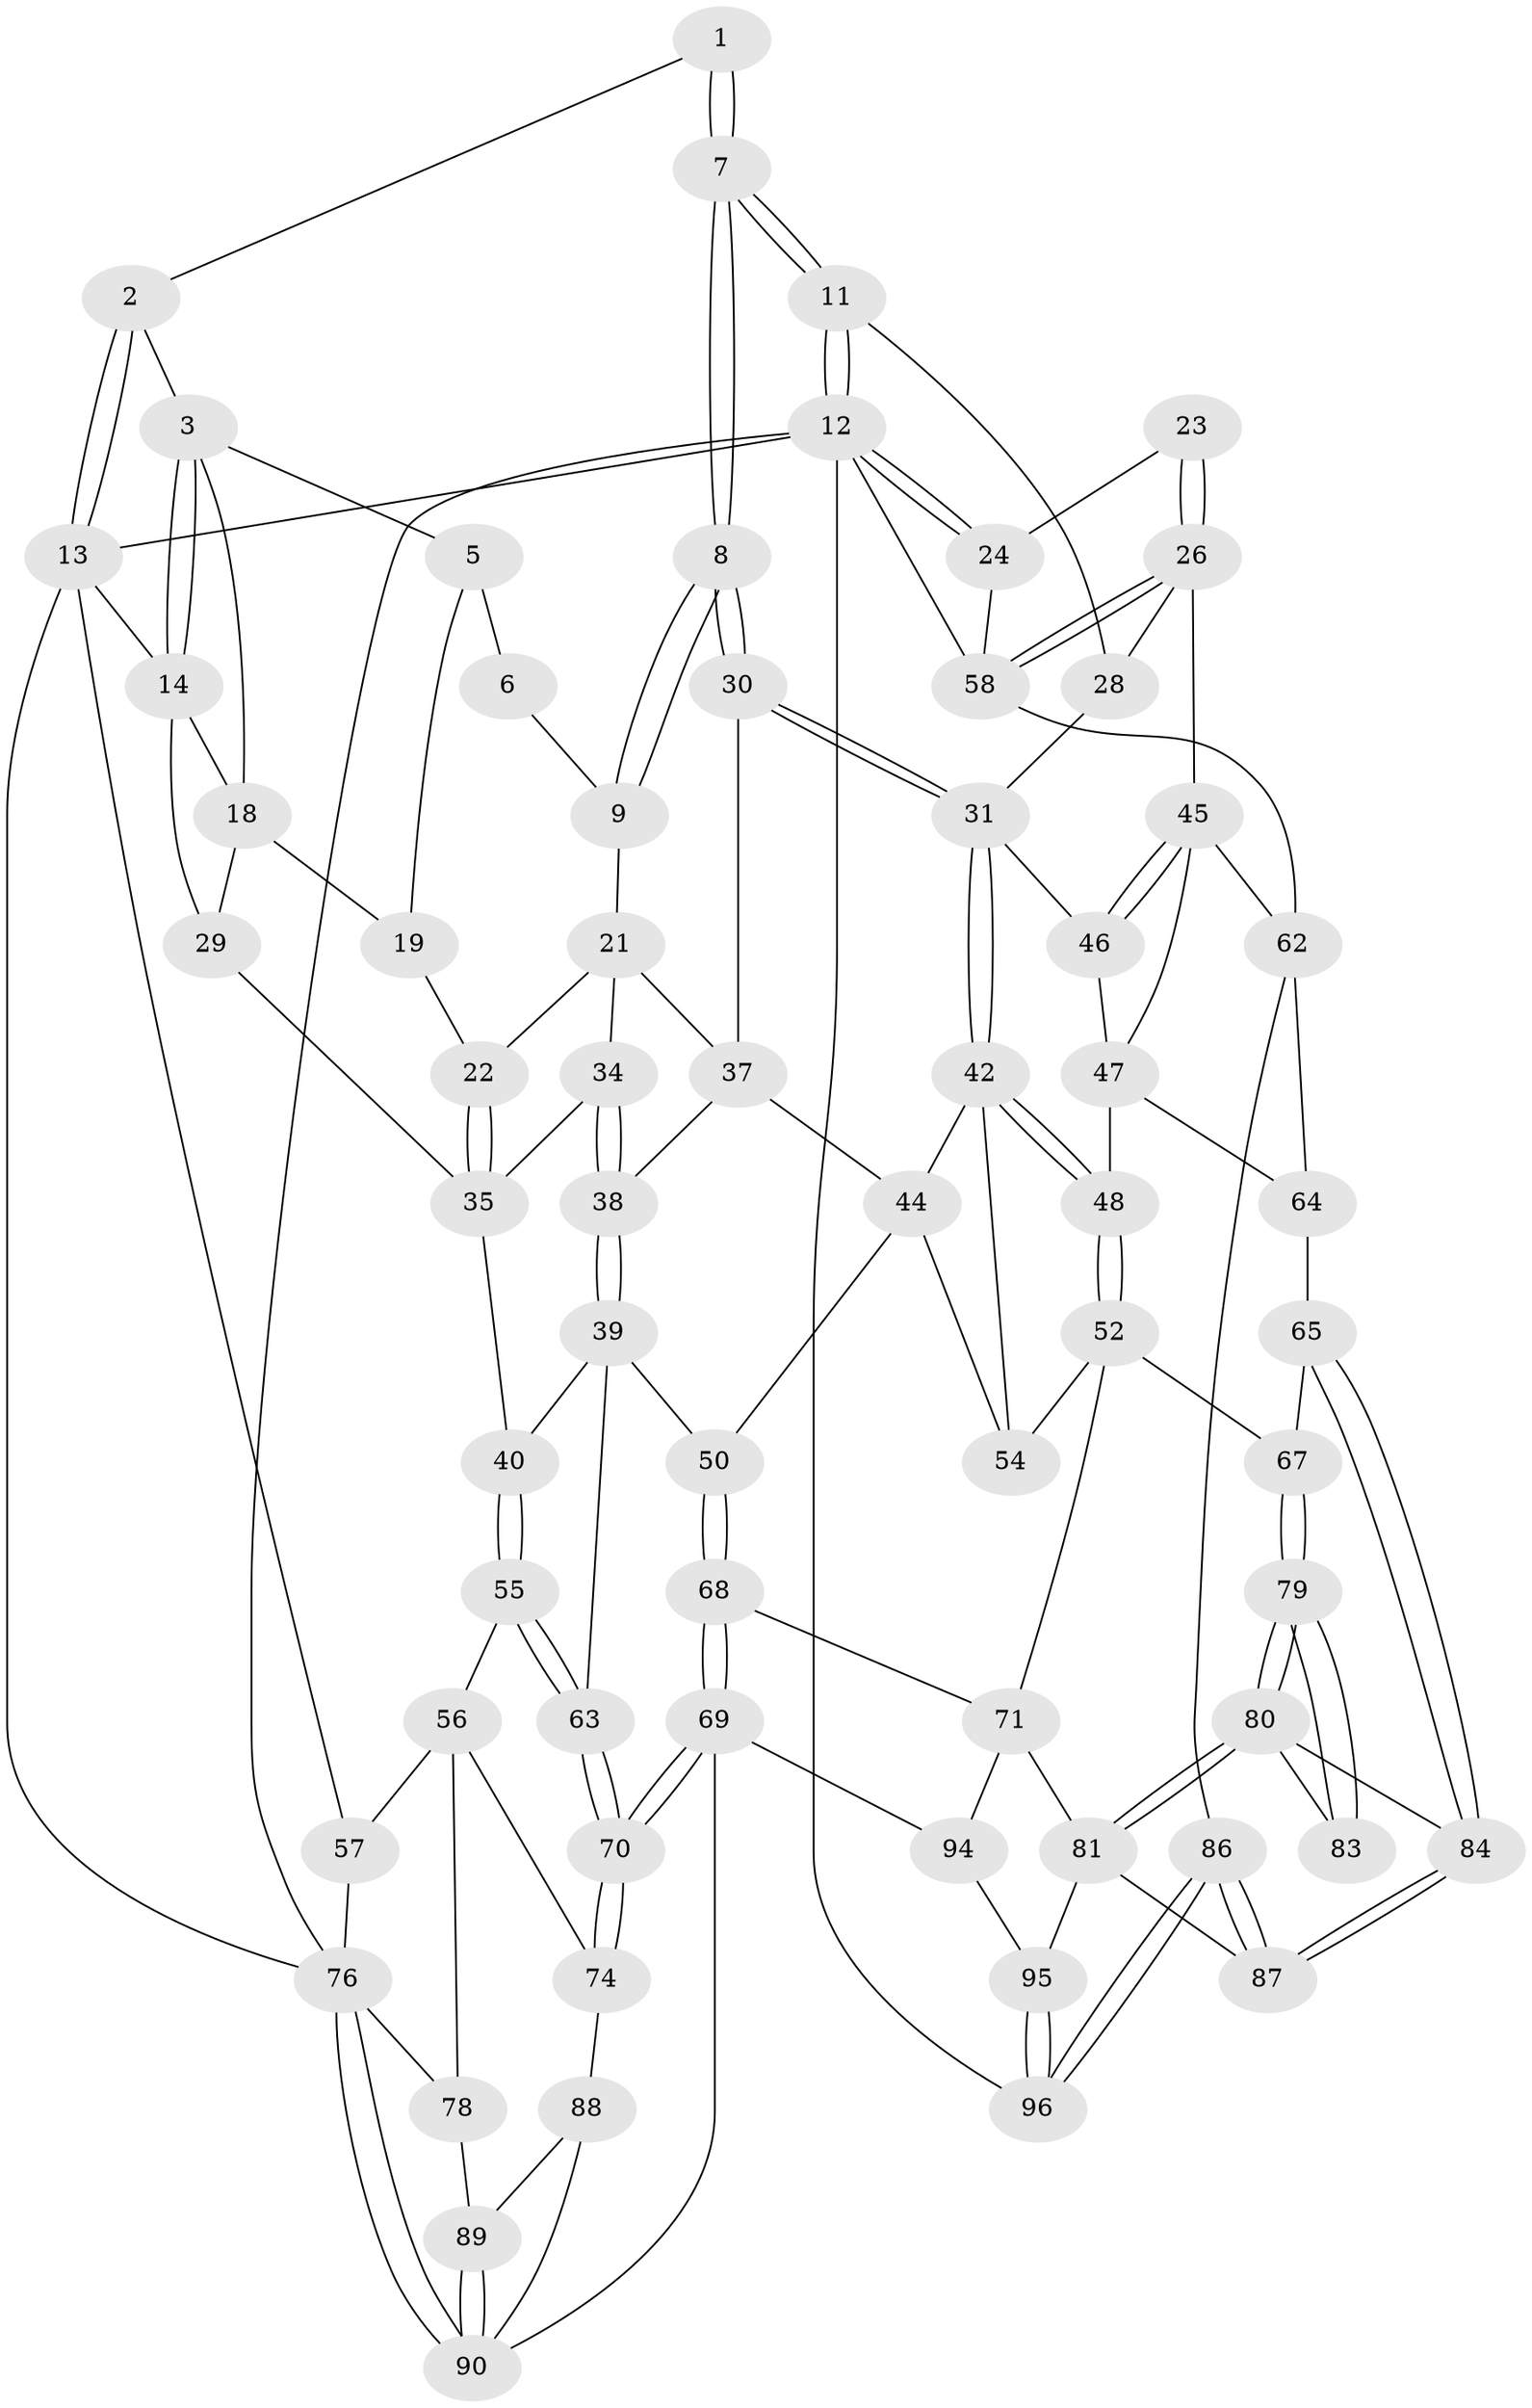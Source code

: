 // Generated by graph-tools (version 1.1) at 2025/52/02/27/25 19:52:43]
// undirected, 67 vertices, 150 edges
graph export_dot {
graph [start="1"]
  node [color=gray90,style=filled];
  1 [pos="+0.37301228106974144+0"];
  2 [pos="+0+0"];
  3 [pos="+0.14208905190406085+0.04252124379848791",super="+4"];
  5 [pos="+0.2687329012618727+0.08255683810283224",super="+17"];
  6 [pos="+0.36750156110462373+0",super="+10"];
  7 [pos="+0.6656296861680104+0"];
  8 [pos="+0.6217928734780036+0.16386474248925204"];
  9 [pos="+0.6086986852185156+0.16755024489704326"];
  11 [pos="+1+0",super="+25"];
  12 [pos="+1+0",super="+73"];
  13 [pos="+0+0",super="+16"];
  14 [pos="+0.06645030072725205+0.21429461853441487",super="+15"];
  18 [pos="+0.23050216312088567+0.11467935781743911",super="+20"];
  19 [pos="+0.2736304893570937+0.28265960885368874"];
  21 [pos="+0.41916574980377796+0.28934124603458355",super="+33"];
  22 [pos="+0.3616090907977228+0.29746355089389737"];
  23 [pos="+0.949306322388227+0.21716729322874662"];
  24 [pos="+1+0.3138316692504278"];
  26 [pos="+1+0.4439187345302898",super="+27"];
  28 [pos="+0.7564028893676046+0.30460703856941157"];
  29 [pos="+0.11894536569675114+0.3761212950930737"];
  30 [pos="+0.6812450117017878+0.25497290179378107"];
  31 [pos="+0.7187797043882409+0.29400322438434273",super="+32"];
  34 [pos="+0.38112214131321753+0.43772700183556457"];
  35 [pos="+0.36155431680344224+0.42156485154370976",super="+36"];
  37 [pos="+0.4808984802463216+0.440094384638326",super="+41"];
  38 [pos="+0.38249893806713187+0.47530202871238036"];
  39 [pos="+0.34863155397252965+0.5698018838578006",super="+51"];
  40 [pos="+0.23893009482371183+0.49304106002000814"];
  42 [pos="+0.6595659883183919+0.44185968980800117",super="+43"];
  44 [pos="+0.4945675566925501+0.49400803472571947",super="+49"];
  45 [pos="+0.8922493381141812+0.5876626250183038",super="+59"];
  46 [pos="+0.8017018635090053+0.54312262878372"];
  47 [pos="+0.7226382579509641+0.5943467679312415",super="+60"];
  48 [pos="+0.7045214623440792+0.598678162289812"];
  50 [pos="+0.46479297584704693+0.6004343720395944"];
  52 [pos="+0.659743685686761+0.6678278282025957",super="+53"];
  54 [pos="+0.5388660568643443+0.6186586229592667"];
  55 [pos="+0.18216663380742973+0.6702241548338245"];
  56 [pos="+0.17193837592749908+0.67138135611989",super="+75"];
  57 [pos="+0+0.45034073328399127"];
  58 [pos="+1+0.4460325355776134",super="+61"];
  62 [pos="+1+0.7973610969616904",super="+72"];
  63 [pos="+0.28090437977831983+0.6995934463563777"];
  64 [pos="+0.8274558122230228+0.7138654803363508"];
  65 [pos="+0.7938132974408998+0.7418789150432704",super="+66"];
  67 [pos="+0.7014330378443079+0.7011973275837681"];
  68 [pos="+0.4030893608749811+0.8329703951331716"];
  69 [pos="+0.3753698248695458+0.8547886291602881",super="+92"];
  70 [pos="+0.3198248676642206+0.8099590386030252"];
  71 [pos="+0.5640318149799517+0.7857710318978777",super="+82"];
  74 [pos="+0.14741756198065817+0.8389455620743215"];
  76 [pos="+0+1",super="+77"];
  78 [pos="+0.04513158339497542+0.7898487497830962"];
  79 [pos="+0.6727771862989037+0.8532559014265764"];
  80 [pos="+0.6593121543704867+0.8748488448776711",super="+85"];
  81 [pos="+0.6514803524366855+0.8811681621102027",super="+93"];
  83 [pos="+0.7565117570291408+0.7800304901337196"];
  84 [pos="+0.8533302629955035+0.8783656390615752"];
  86 [pos="+0.8759447832011786+0.8988386578752087"];
  87 [pos="+0.8680253954825604+0.896126907617366"];
  88 [pos="+0.1469803830182917+0.8436590794298462"];
  89 [pos="+0.04716110984340491+0.9043834373997243"];
  90 [pos="+0+1",super="+91"];
  94 [pos="+0.5370423028669812+1"];
  95 [pos="+0.5975693156123396+1"];
  96 [pos="+0.9910945630568349+1"];
  1 -- 2;
  1 -- 7;
  1 -- 7;
  2 -- 3;
  2 -- 13;
  2 -- 13;
  3 -- 14;
  3 -- 14;
  3 -- 18;
  3 -- 5;
  5 -- 6 [weight=2];
  5 -- 19;
  6 -- 9;
  7 -- 8;
  7 -- 8;
  7 -- 11;
  7 -- 11;
  8 -- 9;
  8 -- 9;
  8 -- 30;
  8 -- 30;
  9 -- 21;
  11 -- 12;
  11 -- 12;
  11 -- 28;
  12 -- 13;
  12 -- 24;
  12 -- 24;
  12 -- 96;
  12 -- 58;
  12 -- 76;
  13 -- 76;
  13 -- 57;
  13 -- 14;
  14 -- 18;
  14 -- 29;
  18 -- 19;
  18 -- 29;
  19 -- 22;
  21 -- 22;
  21 -- 34;
  21 -- 37;
  22 -- 35;
  22 -- 35;
  23 -- 24;
  23 -- 26;
  23 -- 26;
  24 -- 58;
  26 -- 58;
  26 -- 58;
  26 -- 28;
  26 -- 45;
  28 -- 31;
  29 -- 35;
  30 -- 31;
  30 -- 31;
  30 -- 37;
  31 -- 42;
  31 -- 42;
  31 -- 46;
  34 -- 35;
  34 -- 38;
  34 -- 38;
  35 -- 40;
  37 -- 44;
  37 -- 38;
  38 -- 39;
  38 -- 39;
  39 -- 40;
  39 -- 50;
  39 -- 63;
  40 -- 55;
  40 -- 55;
  42 -- 48;
  42 -- 48;
  42 -- 44;
  42 -- 54;
  44 -- 50;
  44 -- 54;
  45 -- 46;
  45 -- 46;
  45 -- 62;
  45 -- 47;
  46 -- 47;
  47 -- 48;
  47 -- 64;
  48 -- 52;
  48 -- 52;
  50 -- 68;
  50 -- 68;
  52 -- 67;
  52 -- 54;
  52 -- 71;
  55 -- 56;
  55 -- 63;
  55 -- 63;
  56 -- 57;
  56 -- 74;
  56 -- 78;
  57 -- 76;
  58 -- 62;
  62 -- 64;
  62 -- 86;
  63 -- 70;
  63 -- 70;
  64 -- 65;
  65 -- 84;
  65 -- 84;
  65 -- 67;
  67 -- 79;
  67 -- 79;
  68 -- 69;
  68 -- 69;
  68 -- 71;
  69 -- 70;
  69 -- 70;
  69 -- 90;
  69 -- 94;
  70 -- 74;
  70 -- 74;
  71 -- 81;
  71 -- 94;
  74 -- 88;
  76 -- 90;
  76 -- 90;
  76 -- 78;
  78 -- 89;
  79 -- 80;
  79 -- 80;
  79 -- 83;
  79 -- 83;
  80 -- 81;
  80 -- 81;
  80 -- 83;
  80 -- 84;
  81 -- 95;
  81 -- 87;
  84 -- 87;
  84 -- 87;
  86 -- 87;
  86 -- 87;
  86 -- 96;
  86 -- 96;
  88 -- 89;
  88 -- 90;
  89 -- 90;
  89 -- 90;
  94 -- 95;
  95 -- 96;
  95 -- 96;
}
